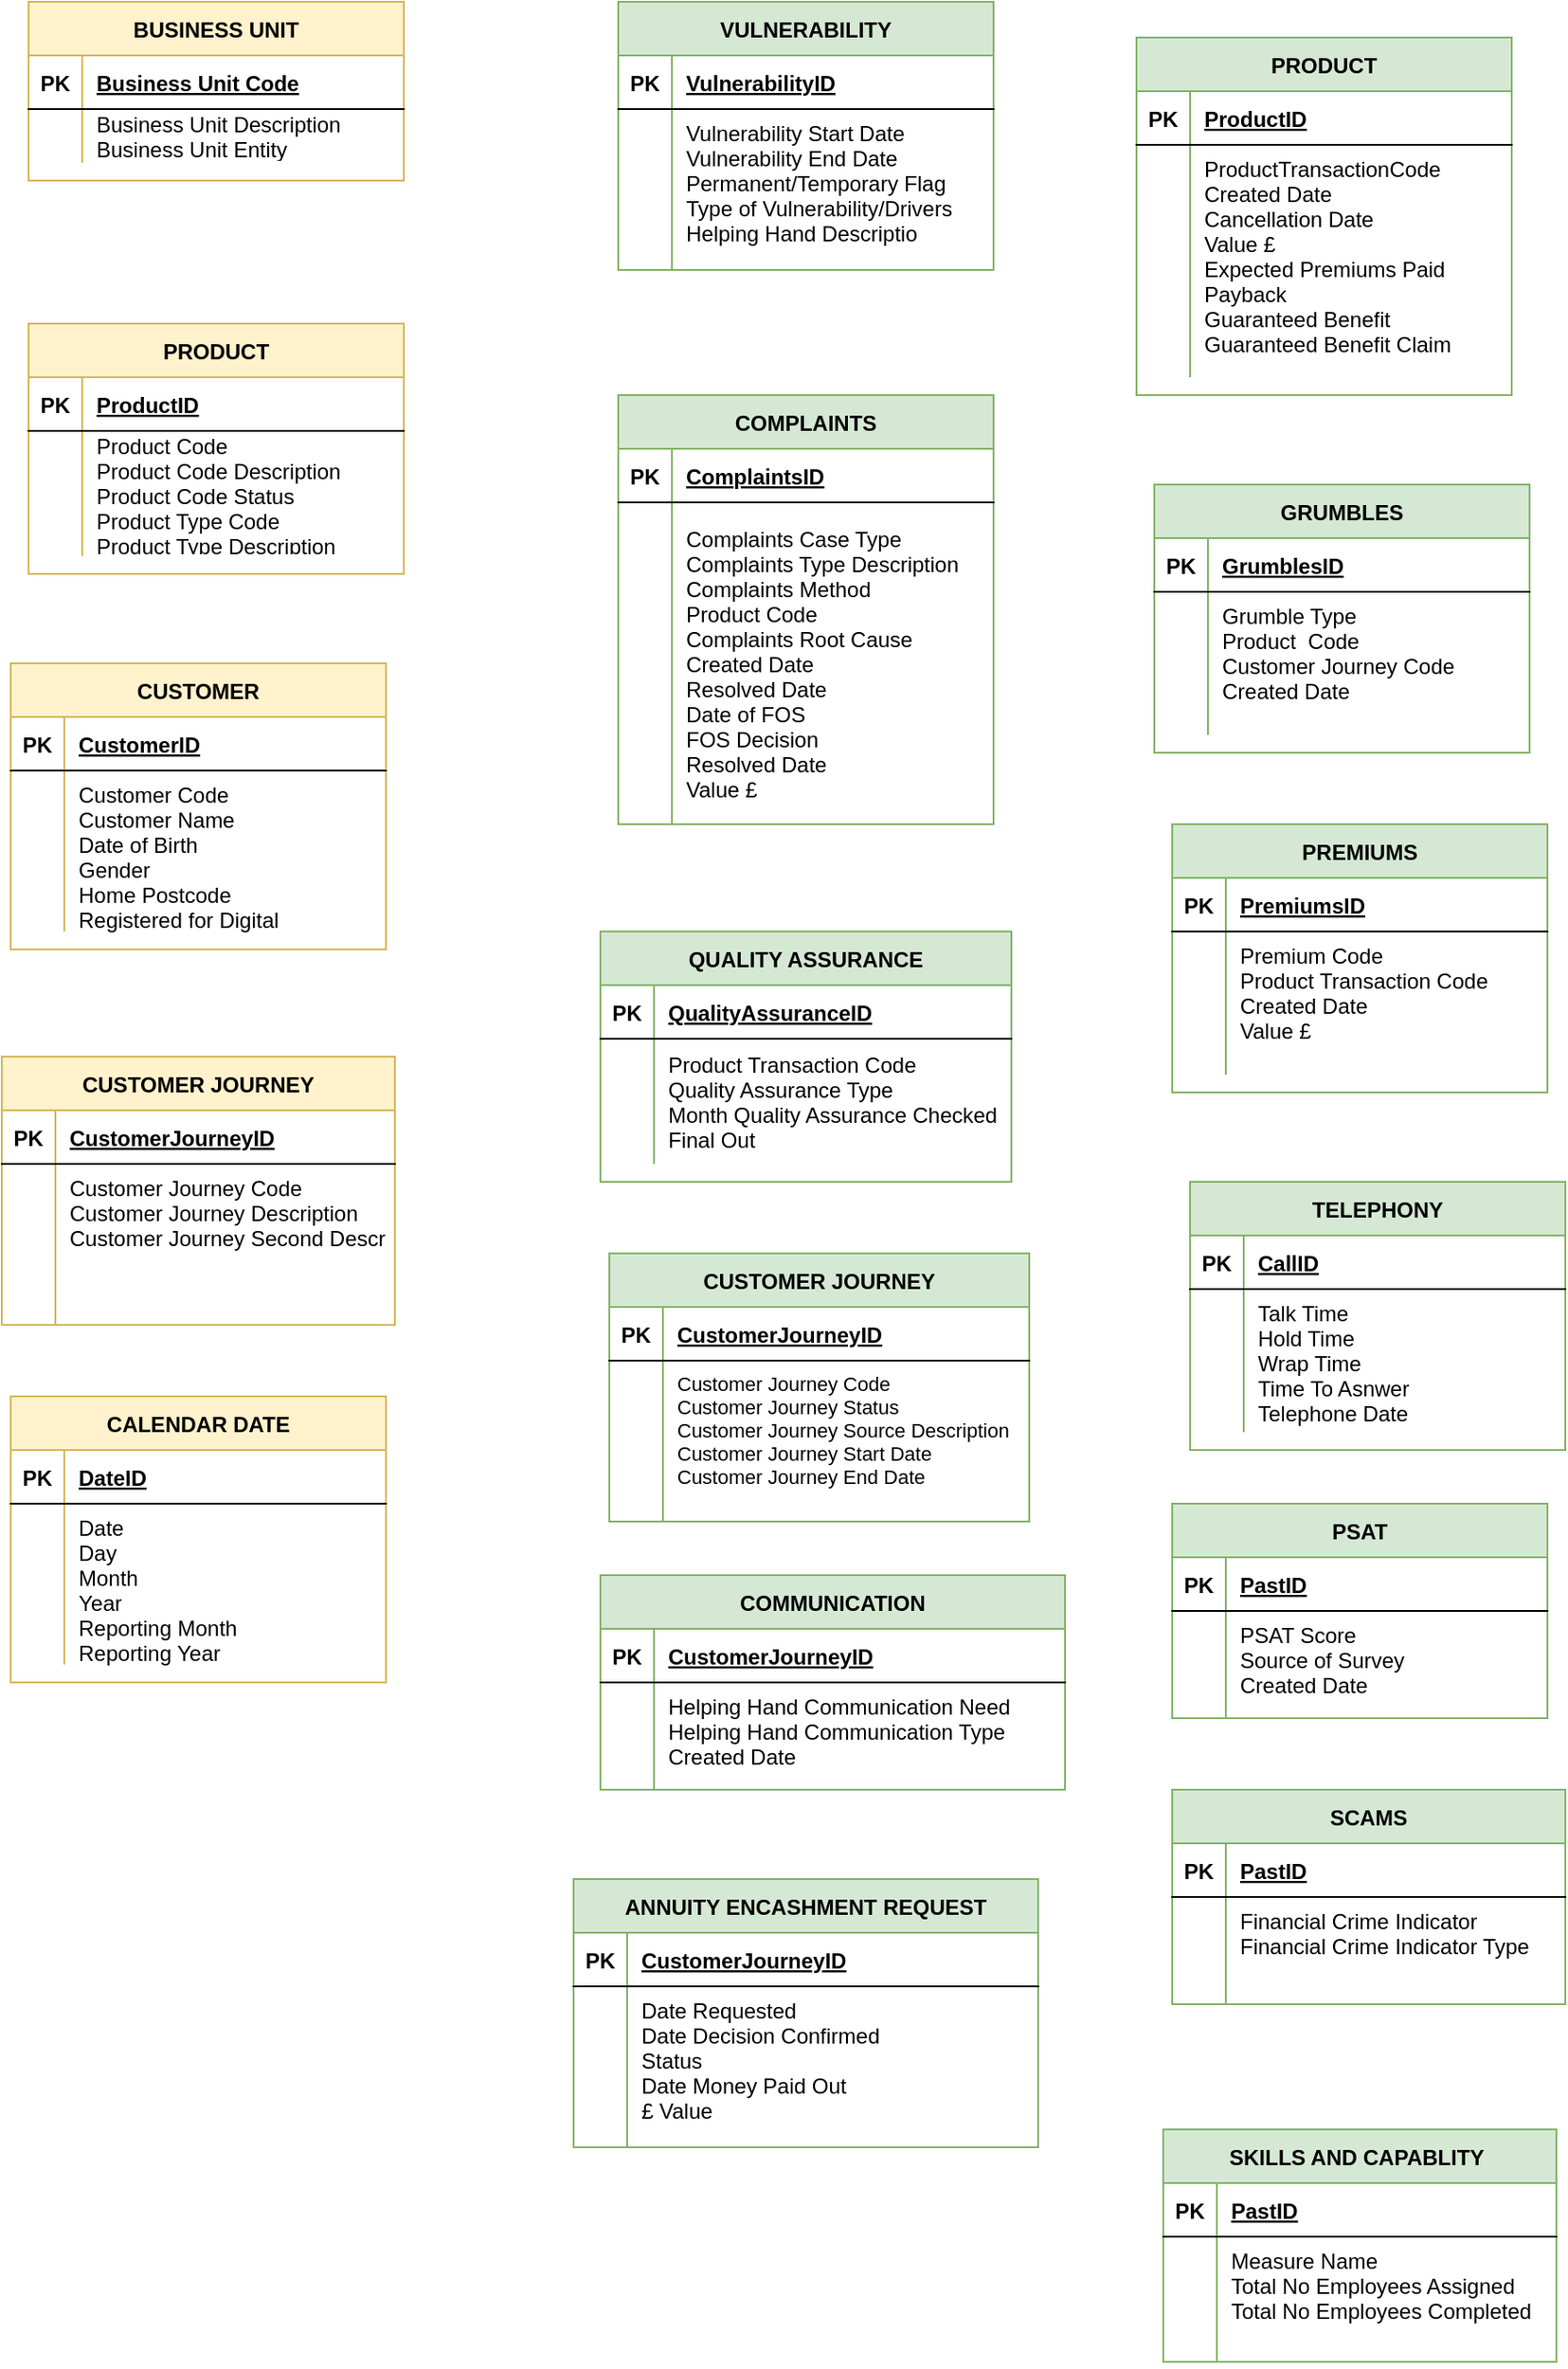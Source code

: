 <mxfile version="19.0.3" type="github">
  <diagram id="R2lEEEUBdFMjLlhIrx00" name="Page-1">
    <mxGraphModel dx="1551" dy="1046" grid="1" gridSize="10" guides="1" tooltips="1" connect="1" arrows="1" fold="1" page="1" pageScale="1" pageWidth="850" pageHeight="1100" math="0" shadow="0" extFonts="Permanent Marker^https://fonts.googleapis.com/css?family=Permanent+Marker">
      <root>
        <mxCell id="0" />
        <mxCell id="1" parent="0" />
        <mxCell id="C-vyLk0tnHw3VtMMgP7b-23" value="BUSINESS UNIT" style="shape=table;startSize=30;container=1;collapsible=1;childLayout=tableLayout;fixedRows=1;rowLines=0;fontStyle=1;align=center;resizeLast=1;fillColor=#fff2cc;strokeColor=#d6b656;" parent="1" vertex="1">
          <mxGeometry x="50" y="80" width="210" height="100" as="geometry" />
        </mxCell>
        <mxCell id="C-vyLk0tnHw3VtMMgP7b-24" value="" style="shape=partialRectangle;collapsible=0;dropTarget=0;pointerEvents=0;fillColor=none;points=[[0,0.5],[1,0.5]];portConstraint=eastwest;top=0;left=0;right=0;bottom=1;" parent="C-vyLk0tnHw3VtMMgP7b-23" vertex="1">
          <mxGeometry y="30" width="210" height="30" as="geometry" />
        </mxCell>
        <mxCell id="C-vyLk0tnHw3VtMMgP7b-25" value="PK" style="shape=partialRectangle;overflow=hidden;connectable=0;fillColor=none;top=0;left=0;bottom=0;right=0;fontStyle=1;" parent="C-vyLk0tnHw3VtMMgP7b-24" vertex="1">
          <mxGeometry width="30" height="30" as="geometry">
            <mxRectangle width="30" height="30" as="alternateBounds" />
          </mxGeometry>
        </mxCell>
        <mxCell id="C-vyLk0tnHw3VtMMgP7b-26" value="Business Unit Code" style="shape=partialRectangle;overflow=hidden;connectable=0;fillColor=none;top=0;left=0;bottom=0;right=0;align=left;spacingLeft=6;fontStyle=5;" parent="C-vyLk0tnHw3VtMMgP7b-24" vertex="1">
          <mxGeometry x="30" width="180" height="30" as="geometry">
            <mxRectangle width="180" height="30" as="alternateBounds" />
          </mxGeometry>
        </mxCell>
        <mxCell id="C-vyLk0tnHw3VtMMgP7b-27" value="" style="shape=partialRectangle;collapsible=0;dropTarget=0;pointerEvents=0;fillColor=none;points=[[0,0.5],[1,0.5]];portConstraint=eastwest;top=0;left=0;right=0;bottom=0;" parent="C-vyLk0tnHw3VtMMgP7b-23" vertex="1">
          <mxGeometry y="60" width="210" height="30" as="geometry" />
        </mxCell>
        <mxCell id="C-vyLk0tnHw3VtMMgP7b-28" value="" style="shape=partialRectangle;overflow=hidden;connectable=0;fillColor=none;top=0;left=0;bottom=0;right=0;" parent="C-vyLk0tnHw3VtMMgP7b-27" vertex="1">
          <mxGeometry width="30" height="30" as="geometry">
            <mxRectangle width="30" height="30" as="alternateBounds" />
          </mxGeometry>
        </mxCell>
        <mxCell id="C-vyLk0tnHw3VtMMgP7b-29" value="Business Unit Description&#xa;Business Unit Entity " style="shape=partialRectangle;overflow=hidden;connectable=0;fillColor=none;top=0;left=0;bottom=0;right=0;align=left;spacingLeft=6;" parent="C-vyLk0tnHw3VtMMgP7b-27" vertex="1">
          <mxGeometry x="30" width="180" height="30" as="geometry">
            <mxRectangle width="180" height="30" as="alternateBounds" />
          </mxGeometry>
        </mxCell>
        <mxCell id="8IbYY3N8ssp3eKRdi6eT-29" value="PRODUCT" style="shape=table;startSize=30;container=1;collapsible=1;childLayout=tableLayout;fixedRows=1;rowLines=0;fontStyle=1;align=center;resizeLast=1;fillColor=#fff2cc;strokeColor=#d6b656;" parent="1" vertex="1">
          <mxGeometry x="50" y="260" width="210" height="140" as="geometry" />
        </mxCell>
        <mxCell id="8IbYY3N8ssp3eKRdi6eT-30" value="" style="shape=partialRectangle;collapsible=0;dropTarget=0;pointerEvents=0;fillColor=none;points=[[0,0.5],[1,0.5]];portConstraint=eastwest;top=0;left=0;right=0;bottom=1;" parent="8IbYY3N8ssp3eKRdi6eT-29" vertex="1">
          <mxGeometry y="30" width="210" height="30" as="geometry" />
        </mxCell>
        <mxCell id="8IbYY3N8ssp3eKRdi6eT-31" value="PK" style="shape=partialRectangle;overflow=hidden;connectable=0;fillColor=none;top=0;left=0;bottom=0;right=0;fontStyle=1;" parent="8IbYY3N8ssp3eKRdi6eT-30" vertex="1">
          <mxGeometry width="30" height="30" as="geometry">
            <mxRectangle width="30" height="30" as="alternateBounds" />
          </mxGeometry>
        </mxCell>
        <mxCell id="8IbYY3N8ssp3eKRdi6eT-32" value="ProductID" style="shape=partialRectangle;overflow=hidden;connectable=0;fillColor=none;top=0;left=0;bottom=0;right=0;align=left;spacingLeft=6;fontStyle=5;" parent="8IbYY3N8ssp3eKRdi6eT-30" vertex="1">
          <mxGeometry x="30" width="180" height="30" as="geometry">
            <mxRectangle width="180" height="30" as="alternateBounds" />
          </mxGeometry>
        </mxCell>
        <mxCell id="8IbYY3N8ssp3eKRdi6eT-33" value="" style="shape=partialRectangle;collapsible=0;dropTarget=0;pointerEvents=0;fillColor=none;points=[[0,0.5],[1,0.5]];portConstraint=eastwest;top=0;left=0;right=0;bottom=0;" parent="8IbYY3N8ssp3eKRdi6eT-29" vertex="1">
          <mxGeometry y="60" width="210" height="70" as="geometry" />
        </mxCell>
        <mxCell id="8IbYY3N8ssp3eKRdi6eT-34" value="" style="shape=partialRectangle;overflow=hidden;connectable=0;fillColor=none;top=0;left=0;bottom=0;right=0;" parent="8IbYY3N8ssp3eKRdi6eT-33" vertex="1">
          <mxGeometry width="30" height="70" as="geometry">
            <mxRectangle width="30" height="70" as="alternateBounds" />
          </mxGeometry>
        </mxCell>
        <mxCell id="8IbYY3N8ssp3eKRdi6eT-35" value="Product Code&#xa;Product Code Description&#xa;Product Code Status&#xa;Product Type Code&#xa;Product Type Description " style="shape=partialRectangle;overflow=hidden;connectable=0;fillColor=none;top=0;left=0;bottom=0;right=0;align=left;spacingLeft=6;" parent="8IbYY3N8ssp3eKRdi6eT-33" vertex="1">
          <mxGeometry x="30" width="180" height="70" as="geometry">
            <mxRectangle width="180" height="70" as="alternateBounds" />
          </mxGeometry>
        </mxCell>
        <mxCell id="8IbYY3N8ssp3eKRdi6eT-49" value="CUSTOMER" style="shape=table;startSize=30;container=1;collapsible=1;childLayout=tableLayout;fixedRows=1;rowLines=0;fontStyle=1;align=center;resizeLast=1;fillColor=#fff2cc;strokeColor=#d6b656;" parent="1" vertex="1">
          <mxGeometry x="40" y="450" width="210" height="160" as="geometry" />
        </mxCell>
        <mxCell id="8IbYY3N8ssp3eKRdi6eT-50" value="" style="shape=partialRectangle;collapsible=0;dropTarget=0;pointerEvents=0;fillColor=none;points=[[0,0.5],[1,0.5]];portConstraint=eastwest;top=0;left=0;right=0;bottom=1;" parent="8IbYY3N8ssp3eKRdi6eT-49" vertex="1">
          <mxGeometry y="30" width="210" height="30" as="geometry" />
        </mxCell>
        <mxCell id="8IbYY3N8ssp3eKRdi6eT-51" value="PK" style="shape=partialRectangle;overflow=hidden;connectable=0;fillColor=none;top=0;left=0;bottom=0;right=0;fontStyle=1;" parent="8IbYY3N8ssp3eKRdi6eT-50" vertex="1">
          <mxGeometry width="30" height="30" as="geometry">
            <mxRectangle width="30" height="30" as="alternateBounds" />
          </mxGeometry>
        </mxCell>
        <mxCell id="8IbYY3N8ssp3eKRdi6eT-52" value="CustomerID" style="shape=partialRectangle;overflow=hidden;connectable=0;fillColor=none;top=0;left=0;bottom=0;right=0;align=left;spacingLeft=6;fontStyle=5;" parent="8IbYY3N8ssp3eKRdi6eT-50" vertex="1">
          <mxGeometry x="30" width="180" height="30" as="geometry">
            <mxRectangle width="180" height="30" as="alternateBounds" />
          </mxGeometry>
        </mxCell>
        <mxCell id="8IbYY3N8ssp3eKRdi6eT-53" value="" style="shape=partialRectangle;collapsible=0;dropTarget=0;pointerEvents=0;fillColor=none;points=[[0,0.5],[1,0.5]];portConstraint=eastwest;top=0;left=0;right=0;bottom=0;" parent="8IbYY3N8ssp3eKRdi6eT-49" vertex="1">
          <mxGeometry y="60" width="210" height="90" as="geometry" />
        </mxCell>
        <mxCell id="8IbYY3N8ssp3eKRdi6eT-54" value="" style="shape=partialRectangle;overflow=hidden;connectable=0;fillColor=none;top=0;left=0;bottom=0;right=0;" parent="8IbYY3N8ssp3eKRdi6eT-53" vertex="1">
          <mxGeometry width="30" height="90" as="geometry">
            <mxRectangle width="30" height="90" as="alternateBounds" />
          </mxGeometry>
        </mxCell>
        <mxCell id="8IbYY3N8ssp3eKRdi6eT-55" value="Customer Code&#xa;Customer Name&#xa;Date of Birth&#xa;Gender&#xa;Home Postcode&#xa;Registered for Digital " style="shape=partialRectangle;overflow=hidden;connectable=0;fillColor=none;top=0;left=0;bottom=0;right=0;align=left;spacingLeft=6;verticalAlign=top;" parent="8IbYY3N8ssp3eKRdi6eT-53" vertex="1">
          <mxGeometry x="30" width="180" height="90" as="geometry">
            <mxRectangle width="180" height="90" as="alternateBounds" />
          </mxGeometry>
        </mxCell>
        <mxCell id="8IbYY3N8ssp3eKRdi6eT-56" value="CALENDAR DATE" style="shape=table;startSize=30;container=1;collapsible=1;childLayout=tableLayout;fixedRows=1;rowLines=0;fontStyle=1;align=center;resizeLast=1;fillColor=#fff2cc;strokeColor=#d6b656;" parent="1" vertex="1">
          <mxGeometry x="40" y="860" width="210" height="160" as="geometry" />
        </mxCell>
        <mxCell id="8IbYY3N8ssp3eKRdi6eT-57" value="" style="shape=partialRectangle;collapsible=0;dropTarget=0;pointerEvents=0;fillColor=none;points=[[0,0.5],[1,0.5]];portConstraint=eastwest;top=0;left=0;right=0;bottom=1;" parent="8IbYY3N8ssp3eKRdi6eT-56" vertex="1">
          <mxGeometry y="30" width="210" height="30" as="geometry" />
        </mxCell>
        <mxCell id="8IbYY3N8ssp3eKRdi6eT-58" value="PK" style="shape=partialRectangle;overflow=hidden;connectable=0;fillColor=none;top=0;left=0;bottom=0;right=0;fontStyle=1;" parent="8IbYY3N8ssp3eKRdi6eT-57" vertex="1">
          <mxGeometry width="30" height="30" as="geometry">
            <mxRectangle width="30" height="30" as="alternateBounds" />
          </mxGeometry>
        </mxCell>
        <mxCell id="8IbYY3N8ssp3eKRdi6eT-59" value="DateID" style="shape=partialRectangle;overflow=hidden;connectable=0;fillColor=none;top=0;left=0;bottom=0;right=0;align=left;spacingLeft=6;fontStyle=5;" parent="8IbYY3N8ssp3eKRdi6eT-57" vertex="1">
          <mxGeometry x="30" width="180" height="30" as="geometry">
            <mxRectangle width="180" height="30" as="alternateBounds" />
          </mxGeometry>
        </mxCell>
        <mxCell id="8IbYY3N8ssp3eKRdi6eT-60" value="" style="shape=partialRectangle;collapsible=0;dropTarget=0;pointerEvents=0;fillColor=none;points=[[0,0.5],[1,0.5]];portConstraint=eastwest;top=0;left=0;right=0;bottom=0;" parent="8IbYY3N8ssp3eKRdi6eT-56" vertex="1">
          <mxGeometry y="60" width="210" height="90" as="geometry" />
        </mxCell>
        <mxCell id="8IbYY3N8ssp3eKRdi6eT-61" value="" style="shape=partialRectangle;overflow=hidden;connectable=0;fillColor=none;top=0;left=0;bottom=0;right=0;" parent="8IbYY3N8ssp3eKRdi6eT-60" vertex="1">
          <mxGeometry width="30" height="90" as="geometry">
            <mxRectangle width="30" height="90" as="alternateBounds" />
          </mxGeometry>
        </mxCell>
        <mxCell id="8IbYY3N8ssp3eKRdi6eT-62" value="Date &#xa;Day &#xa;Month &#xa;Year &#xa;Reporting Month &#xa;Reporting Year " style="shape=partialRectangle;overflow=hidden;connectable=0;fillColor=none;top=0;left=0;bottom=0;right=0;align=left;spacingLeft=6;verticalAlign=top;" parent="8IbYY3N8ssp3eKRdi6eT-60" vertex="1">
          <mxGeometry x="30" width="180" height="90" as="geometry">
            <mxRectangle width="180" height="90" as="alternateBounds" />
          </mxGeometry>
        </mxCell>
        <mxCell id="8IbYY3N8ssp3eKRdi6eT-63" value="CUSTOMER JOURNEY" style="shape=table;startSize=30;container=1;collapsible=1;childLayout=tableLayout;fixedRows=1;rowLines=0;fontStyle=1;align=center;resizeLast=1;fillColor=#fff2cc;strokeColor=#d6b656;" parent="1" vertex="1">
          <mxGeometry x="35" y="670" width="220" height="150" as="geometry" />
        </mxCell>
        <mxCell id="8IbYY3N8ssp3eKRdi6eT-64" value="" style="shape=partialRectangle;collapsible=0;dropTarget=0;pointerEvents=0;fillColor=none;points=[[0,0.5],[1,0.5]];portConstraint=eastwest;top=0;left=0;right=0;bottom=1;" parent="8IbYY3N8ssp3eKRdi6eT-63" vertex="1">
          <mxGeometry y="30" width="220" height="30" as="geometry" />
        </mxCell>
        <mxCell id="8IbYY3N8ssp3eKRdi6eT-65" value="PK" style="shape=partialRectangle;overflow=hidden;connectable=0;fillColor=none;top=0;left=0;bottom=0;right=0;fontStyle=1;" parent="8IbYY3N8ssp3eKRdi6eT-64" vertex="1">
          <mxGeometry width="30" height="30" as="geometry">
            <mxRectangle width="30" height="30" as="alternateBounds" />
          </mxGeometry>
        </mxCell>
        <mxCell id="8IbYY3N8ssp3eKRdi6eT-66" value="CustomerJourneyID" style="shape=partialRectangle;overflow=hidden;connectable=0;fillColor=none;top=0;left=0;bottom=0;right=0;align=left;spacingLeft=6;fontStyle=5;" parent="8IbYY3N8ssp3eKRdi6eT-64" vertex="1">
          <mxGeometry x="30" width="190" height="30" as="geometry">
            <mxRectangle width="190" height="30" as="alternateBounds" />
          </mxGeometry>
        </mxCell>
        <mxCell id="8IbYY3N8ssp3eKRdi6eT-67" value="" style="shape=partialRectangle;collapsible=0;dropTarget=0;pointerEvents=0;fillColor=none;points=[[0,0.5],[1,0.5]];portConstraint=eastwest;top=0;left=0;right=0;bottom=0;" parent="8IbYY3N8ssp3eKRdi6eT-63" vertex="1">
          <mxGeometry y="60" width="220" height="90" as="geometry" />
        </mxCell>
        <mxCell id="8IbYY3N8ssp3eKRdi6eT-68" value="" style="shape=partialRectangle;overflow=hidden;connectable=0;fillColor=none;top=0;left=0;bottom=0;right=0;" parent="8IbYY3N8ssp3eKRdi6eT-67" vertex="1">
          <mxGeometry width="30" height="90" as="geometry">
            <mxRectangle width="30" height="90" as="alternateBounds" />
          </mxGeometry>
        </mxCell>
        <mxCell id="8IbYY3N8ssp3eKRdi6eT-69" value="Customer Journey Code &#xa;Customer Journey Description &#xa;Customer Journey Second Descr " style="shape=partialRectangle;overflow=hidden;connectable=0;fillColor=none;top=0;left=0;bottom=0;right=0;align=left;spacingLeft=6;verticalAlign=top;" parent="8IbYY3N8ssp3eKRdi6eT-67" vertex="1">
          <mxGeometry x="30" width="190" height="90" as="geometry">
            <mxRectangle width="190" height="90" as="alternateBounds" />
          </mxGeometry>
        </mxCell>
        <mxCell id="8IbYY3N8ssp3eKRdi6eT-83" value="VULNERABILITY" style="shape=table;startSize=30;container=1;collapsible=1;childLayout=tableLayout;fixedRows=1;rowLines=0;fontStyle=1;align=center;resizeLast=1;fillColor=#d5e8d4;strokeColor=#82b366;" parent="1" vertex="1">
          <mxGeometry x="380" y="80" width="210" height="150" as="geometry" />
        </mxCell>
        <mxCell id="8IbYY3N8ssp3eKRdi6eT-84" value="" style="shape=partialRectangle;collapsible=0;dropTarget=0;pointerEvents=0;fillColor=none;points=[[0,0.5],[1,0.5]];portConstraint=eastwest;top=0;left=0;right=0;bottom=1;" parent="8IbYY3N8ssp3eKRdi6eT-83" vertex="1">
          <mxGeometry y="30" width="210" height="30" as="geometry" />
        </mxCell>
        <mxCell id="8IbYY3N8ssp3eKRdi6eT-85" value="PK" style="shape=partialRectangle;overflow=hidden;connectable=0;fillColor=none;top=0;left=0;bottom=0;right=0;fontStyle=1;" parent="8IbYY3N8ssp3eKRdi6eT-84" vertex="1">
          <mxGeometry width="30" height="30" as="geometry">
            <mxRectangle width="30" height="30" as="alternateBounds" />
          </mxGeometry>
        </mxCell>
        <mxCell id="8IbYY3N8ssp3eKRdi6eT-86" value="VulnerabilityID" style="shape=partialRectangle;overflow=hidden;connectable=0;fillColor=none;top=0;left=0;bottom=0;right=0;align=left;spacingLeft=6;fontStyle=5;" parent="8IbYY3N8ssp3eKRdi6eT-84" vertex="1">
          <mxGeometry x="30" width="180" height="30" as="geometry">
            <mxRectangle width="180" height="30" as="alternateBounds" />
          </mxGeometry>
        </mxCell>
        <mxCell id="8IbYY3N8ssp3eKRdi6eT-87" value="" style="shape=partialRectangle;collapsible=0;dropTarget=0;pointerEvents=0;fillColor=none;points=[[0,0.5],[1,0.5]];portConstraint=eastwest;top=0;left=0;right=0;bottom=0;" parent="8IbYY3N8ssp3eKRdi6eT-83" vertex="1">
          <mxGeometry y="60" width="210" height="90" as="geometry" />
        </mxCell>
        <mxCell id="8IbYY3N8ssp3eKRdi6eT-88" value="" style="shape=partialRectangle;overflow=hidden;connectable=0;fillColor=none;top=0;left=0;bottom=0;right=0;" parent="8IbYY3N8ssp3eKRdi6eT-87" vertex="1">
          <mxGeometry width="30" height="90" as="geometry">
            <mxRectangle width="30" height="90" as="alternateBounds" />
          </mxGeometry>
        </mxCell>
        <mxCell id="8IbYY3N8ssp3eKRdi6eT-89" value="Vulnerability Start Date&#xa;Vulnerability End Date&#xa;Permanent/Temporary Flag&#xa;Type of Vulnerability/Drivers &#xa;Helping Hand Descriptio" style="shape=partialRectangle;overflow=hidden;connectable=0;fillColor=none;top=0;left=0;bottom=0;right=0;align=left;spacingLeft=6;verticalAlign=top;" parent="8IbYY3N8ssp3eKRdi6eT-87" vertex="1">
          <mxGeometry x="30" width="180" height="90" as="geometry">
            <mxRectangle width="180" height="90" as="alternateBounds" />
          </mxGeometry>
        </mxCell>
        <mxCell id="8IbYY3N8ssp3eKRdi6eT-91" value="COMPLAINTS" style="shape=table;startSize=30;container=1;collapsible=1;childLayout=tableLayout;fixedRows=1;rowLines=0;fontStyle=1;align=center;resizeLast=1;fillColor=#d5e8d4;strokeColor=#82b366;" parent="1" vertex="1">
          <mxGeometry x="380" y="300" width="210" height="240" as="geometry" />
        </mxCell>
        <mxCell id="8IbYY3N8ssp3eKRdi6eT-92" value="" style="shape=partialRectangle;collapsible=0;dropTarget=0;pointerEvents=0;fillColor=none;points=[[0,0.5],[1,0.5]];portConstraint=eastwest;top=0;left=0;right=0;bottom=1;" parent="8IbYY3N8ssp3eKRdi6eT-91" vertex="1">
          <mxGeometry y="30" width="210" height="30" as="geometry" />
        </mxCell>
        <mxCell id="8IbYY3N8ssp3eKRdi6eT-93" value="PK" style="shape=partialRectangle;overflow=hidden;connectable=0;fillColor=none;top=0;left=0;bottom=0;right=0;fontStyle=1;" parent="8IbYY3N8ssp3eKRdi6eT-92" vertex="1">
          <mxGeometry width="30" height="30" as="geometry">
            <mxRectangle width="30" height="30" as="alternateBounds" />
          </mxGeometry>
        </mxCell>
        <mxCell id="8IbYY3N8ssp3eKRdi6eT-94" value="ComplaintsID" style="shape=partialRectangle;overflow=hidden;connectable=0;fillColor=none;top=0;left=0;bottom=0;right=0;align=left;spacingLeft=6;fontStyle=5;" parent="8IbYY3N8ssp3eKRdi6eT-92" vertex="1">
          <mxGeometry x="30" width="180" height="30" as="geometry">
            <mxRectangle width="180" height="30" as="alternateBounds" />
          </mxGeometry>
        </mxCell>
        <mxCell id="8IbYY3N8ssp3eKRdi6eT-95" value="" style="shape=partialRectangle;collapsible=0;dropTarget=0;pointerEvents=0;fillColor=none;points=[[0,0.5],[1,0.5]];portConstraint=eastwest;top=0;left=0;right=0;bottom=0;" parent="8IbYY3N8ssp3eKRdi6eT-91" vertex="1">
          <mxGeometry y="60" width="210" height="180" as="geometry" />
        </mxCell>
        <mxCell id="8IbYY3N8ssp3eKRdi6eT-96" value="" style="shape=partialRectangle;overflow=hidden;connectable=0;fillColor=none;top=0;left=0;bottom=0;right=0;" parent="8IbYY3N8ssp3eKRdi6eT-95" vertex="1">
          <mxGeometry width="30" height="180" as="geometry">
            <mxRectangle width="30" height="180" as="alternateBounds" />
          </mxGeometry>
        </mxCell>
        <mxCell id="8IbYY3N8ssp3eKRdi6eT-97" value="Complaints Case Type  &#xa;Complaints Type Description &#xa;Complaints Method &#xa;Product Code &#xa;Complaints Root Cause&#xa;Created Date&#xa;Resolved Date &#xa;Date of FOS&#xa;FOS Decision &#xa;Resolved Date &#xa;Value £ " style="shape=partialRectangle;overflow=hidden;connectable=0;fillColor=none;top=0;left=0;bottom=0;right=0;align=left;spacingLeft=6;" parent="8IbYY3N8ssp3eKRdi6eT-95" vertex="1">
          <mxGeometry x="30" width="180" height="180" as="geometry">
            <mxRectangle width="180" height="180" as="alternateBounds" />
          </mxGeometry>
        </mxCell>
        <mxCell id="8IbYY3N8ssp3eKRdi6eT-100" value="QUALITY ASSURANCE" style="shape=table;startSize=30;container=1;collapsible=1;childLayout=tableLayout;fixedRows=1;rowLines=0;fontStyle=1;align=center;resizeLast=1;fillColor=#d5e8d4;strokeColor=#82b366;" parent="1" vertex="1">
          <mxGeometry x="370" y="600" width="230" height="140" as="geometry" />
        </mxCell>
        <mxCell id="8IbYY3N8ssp3eKRdi6eT-101" value="" style="shape=partialRectangle;collapsible=0;dropTarget=0;pointerEvents=0;fillColor=none;points=[[0,0.5],[1,0.5]];portConstraint=eastwest;top=0;left=0;right=0;bottom=1;" parent="8IbYY3N8ssp3eKRdi6eT-100" vertex="1">
          <mxGeometry y="30" width="230" height="30" as="geometry" />
        </mxCell>
        <mxCell id="8IbYY3N8ssp3eKRdi6eT-102" value="PK" style="shape=partialRectangle;overflow=hidden;connectable=0;fillColor=none;top=0;left=0;bottom=0;right=0;fontStyle=1;" parent="8IbYY3N8ssp3eKRdi6eT-101" vertex="1">
          <mxGeometry width="30" height="30" as="geometry">
            <mxRectangle width="30" height="30" as="alternateBounds" />
          </mxGeometry>
        </mxCell>
        <mxCell id="8IbYY3N8ssp3eKRdi6eT-103" value="QualityAssuranceID" style="shape=partialRectangle;overflow=hidden;connectable=0;fillColor=none;top=0;left=0;bottom=0;right=0;align=left;spacingLeft=6;fontStyle=5;" parent="8IbYY3N8ssp3eKRdi6eT-101" vertex="1">
          <mxGeometry x="30" width="200" height="30" as="geometry">
            <mxRectangle width="200" height="30" as="alternateBounds" />
          </mxGeometry>
        </mxCell>
        <mxCell id="8IbYY3N8ssp3eKRdi6eT-104" value="" style="shape=partialRectangle;collapsible=0;dropTarget=0;pointerEvents=0;fillColor=none;points=[[0,0.5],[1,0.5]];portConstraint=eastwest;top=0;left=0;right=0;bottom=0;" parent="8IbYY3N8ssp3eKRdi6eT-100" vertex="1">
          <mxGeometry y="60" width="230" height="70" as="geometry" />
        </mxCell>
        <mxCell id="8IbYY3N8ssp3eKRdi6eT-105" value="" style="shape=partialRectangle;overflow=hidden;connectable=0;fillColor=none;top=0;left=0;bottom=0;right=0;" parent="8IbYY3N8ssp3eKRdi6eT-104" vertex="1">
          <mxGeometry width="30" height="70" as="geometry">
            <mxRectangle width="30" height="70" as="alternateBounds" />
          </mxGeometry>
        </mxCell>
        <mxCell id="8IbYY3N8ssp3eKRdi6eT-106" value="Product Transaction Code &#xa;Quality Assurance Type &#xa;Month Quality Assurance Checked&#xa;Final Out" style="shape=partialRectangle;overflow=hidden;connectable=0;fillColor=none;top=0;left=0;bottom=0;right=0;align=left;spacingLeft=6;" parent="8IbYY3N8ssp3eKRdi6eT-104" vertex="1">
          <mxGeometry x="30" width="200" height="70" as="geometry">
            <mxRectangle width="200" height="70" as="alternateBounds" />
          </mxGeometry>
        </mxCell>
        <mxCell id="8IbYY3N8ssp3eKRdi6eT-107" value="CUSTOMER JOURNEY" style="shape=table;startSize=30;container=1;collapsible=1;childLayout=tableLayout;fixedRows=1;rowLines=0;fontStyle=1;align=center;resizeLast=1;fillColor=#d5e8d4;strokeColor=#82b366;" parent="1" vertex="1">
          <mxGeometry x="375" y="780" width="235.0" height="150" as="geometry" />
        </mxCell>
        <mxCell id="8IbYY3N8ssp3eKRdi6eT-108" value="" style="shape=partialRectangle;collapsible=0;dropTarget=0;pointerEvents=0;fillColor=none;points=[[0,0.5],[1,0.5]];portConstraint=eastwest;top=0;left=0;right=0;bottom=1;" parent="8IbYY3N8ssp3eKRdi6eT-107" vertex="1">
          <mxGeometry y="30" width="235.0" height="30" as="geometry" />
        </mxCell>
        <mxCell id="8IbYY3N8ssp3eKRdi6eT-109" value="PK" style="shape=partialRectangle;overflow=hidden;connectable=0;fillColor=none;top=0;left=0;bottom=0;right=0;fontStyle=1;" parent="8IbYY3N8ssp3eKRdi6eT-108" vertex="1">
          <mxGeometry width="30" height="30" as="geometry">
            <mxRectangle width="30" height="30" as="alternateBounds" />
          </mxGeometry>
        </mxCell>
        <mxCell id="8IbYY3N8ssp3eKRdi6eT-110" value="CustomerJourneyID" style="shape=partialRectangle;overflow=hidden;connectable=0;fillColor=none;top=0;left=0;bottom=0;right=0;align=left;spacingLeft=6;fontStyle=5;" parent="8IbYY3N8ssp3eKRdi6eT-108" vertex="1">
          <mxGeometry x="30" width="205.0" height="30" as="geometry">
            <mxRectangle width="205.0" height="30" as="alternateBounds" />
          </mxGeometry>
        </mxCell>
        <mxCell id="8IbYY3N8ssp3eKRdi6eT-111" value="" style="shape=partialRectangle;collapsible=0;dropTarget=0;pointerEvents=0;fillColor=none;points=[[0,0.5],[1,0.5]];portConstraint=eastwest;top=0;left=0;right=0;bottom=0;" parent="8IbYY3N8ssp3eKRdi6eT-107" vertex="1">
          <mxGeometry y="60" width="235.0" height="90" as="geometry" />
        </mxCell>
        <mxCell id="8IbYY3N8ssp3eKRdi6eT-112" value="" style="shape=partialRectangle;overflow=hidden;connectable=0;fillColor=none;top=0;left=0;bottom=0;right=0;" parent="8IbYY3N8ssp3eKRdi6eT-111" vertex="1">
          <mxGeometry width="30" height="90" as="geometry">
            <mxRectangle width="30" height="90" as="alternateBounds" />
          </mxGeometry>
        </mxCell>
        <mxCell id="8IbYY3N8ssp3eKRdi6eT-113" value="Customer Journey Code&#xa;Customer Journey Status &#xa;Customer Journey Source Description  &#xa;Customer Journey Start Date &#xa;Customer Journey End Date" style="shape=partialRectangle;overflow=hidden;connectable=0;fillColor=none;top=0;left=0;bottom=0;right=0;align=left;spacingLeft=6;verticalAlign=top;fontSize=11;spacing=2;" parent="8IbYY3N8ssp3eKRdi6eT-111" vertex="1">
          <mxGeometry x="30" width="205.0" height="90" as="geometry">
            <mxRectangle width="205.0" height="90" as="alternateBounds" />
          </mxGeometry>
        </mxCell>
        <mxCell id="yaBfs6Ev_ooIMC5RrYii-1" value="COMMUNICATION" style="shape=table;startSize=30;container=1;collapsible=1;childLayout=tableLayout;fixedRows=1;rowLines=0;fontStyle=1;align=center;resizeLast=1;fillColor=#d5e8d4;strokeColor=#82b366;" vertex="1" parent="1">
          <mxGeometry x="370" y="960" width="260.0" height="120" as="geometry" />
        </mxCell>
        <mxCell id="yaBfs6Ev_ooIMC5RrYii-2" value="" style="shape=partialRectangle;collapsible=0;dropTarget=0;pointerEvents=0;fillColor=none;points=[[0,0.5],[1,0.5]];portConstraint=eastwest;top=0;left=0;right=0;bottom=1;" vertex="1" parent="yaBfs6Ev_ooIMC5RrYii-1">
          <mxGeometry y="30" width="260.0" height="30" as="geometry" />
        </mxCell>
        <mxCell id="yaBfs6Ev_ooIMC5RrYii-3" value="PK" style="shape=partialRectangle;overflow=hidden;connectable=0;fillColor=none;top=0;left=0;bottom=0;right=0;fontStyle=1;" vertex="1" parent="yaBfs6Ev_ooIMC5RrYii-2">
          <mxGeometry width="30" height="30" as="geometry">
            <mxRectangle width="30" height="30" as="alternateBounds" />
          </mxGeometry>
        </mxCell>
        <mxCell id="yaBfs6Ev_ooIMC5RrYii-4" value="CustomerJourneyID" style="shape=partialRectangle;overflow=hidden;connectable=0;fillColor=none;top=0;left=0;bottom=0;right=0;align=left;spacingLeft=6;fontStyle=5;" vertex="1" parent="yaBfs6Ev_ooIMC5RrYii-2">
          <mxGeometry x="30" width="230.0" height="30" as="geometry">
            <mxRectangle width="230.0" height="30" as="alternateBounds" />
          </mxGeometry>
        </mxCell>
        <mxCell id="yaBfs6Ev_ooIMC5RrYii-5" value="" style="shape=partialRectangle;collapsible=0;dropTarget=0;pointerEvents=0;fillColor=none;points=[[0,0.5],[1,0.5]];portConstraint=eastwest;top=0;left=0;right=0;bottom=0;" vertex="1" parent="yaBfs6Ev_ooIMC5RrYii-1">
          <mxGeometry y="60" width="260.0" height="60" as="geometry" />
        </mxCell>
        <mxCell id="yaBfs6Ev_ooIMC5RrYii-6" value="" style="shape=partialRectangle;overflow=hidden;connectable=0;fillColor=none;top=0;left=0;bottom=0;right=0;" vertex="1" parent="yaBfs6Ev_ooIMC5RrYii-5">
          <mxGeometry width="30" height="60" as="geometry">
            <mxRectangle width="30" height="60" as="alternateBounds" />
          </mxGeometry>
        </mxCell>
        <mxCell id="yaBfs6Ev_ooIMC5RrYii-7" value="Helping Hand Communication Need &#xa;Helping Hand Communication Type &#xa;Created Date " style="shape=partialRectangle;overflow=hidden;connectable=0;fillColor=none;top=0;left=0;bottom=0;right=0;align=left;spacingLeft=6;verticalAlign=top;" vertex="1" parent="yaBfs6Ev_ooIMC5RrYii-5">
          <mxGeometry x="30" width="230.0" height="60" as="geometry">
            <mxRectangle width="230.0" height="60" as="alternateBounds" />
          </mxGeometry>
        </mxCell>
        <mxCell id="yaBfs6Ev_ooIMC5RrYii-8" value="ANNUITY ENCASHMENT REQUEST" style="shape=table;startSize=30;container=1;collapsible=1;childLayout=tableLayout;fixedRows=1;rowLines=0;fontStyle=1;align=center;resizeLast=1;fillColor=#d5e8d4;strokeColor=#82b366;" vertex="1" parent="1">
          <mxGeometry x="355" y="1130" width="260.0" height="150" as="geometry" />
        </mxCell>
        <mxCell id="yaBfs6Ev_ooIMC5RrYii-9" value="" style="shape=partialRectangle;collapsible=0;dropTarget=0;pointerEvents=0;fillColor=none;points=[[0,0.5],[1,0.5]];portConstraint=eastwest;top=0;left=0;right=0;bottom=1;" vertex="1" parent="yaBfs6Ev_ooIMC5RrYii-8">
          <mxGeometry y="30" width="260.0" height="30" as="geometry" />
        </mxCell>
        <mxCell id="yaBfs6Ev_ooIMC5RrYii-10" value="PK" style="shape=partialRectangle;overflow=hidden;connectable=0;fillColor=none;top=0;left=0;bottom=0;right=0;fontStyle=1;" vertex="1" parent="yaBfs6Ev_ooIMC5RrYii-9">
          <mxGeometry width="30" height="30" as="geometry">
            <mxRectangle width="30" height="30" as="alternateBounds" />
          </mxGeometry>
        </mxCell>
        <mxCell id="yaBfs6Ev_ooIMC5RrYii-11" value="CustomerJourneyID" style="shape=partialRectangle;overflow=hidden;connectable=0;fillColor=none;top=0;left=0;bottom=0;right=0;align=left;spacingLeft=6;fontStyle=5;" vertex="1" parent="yaBfs6Ev_ooIMC5RrYii-9">
          <mxGeometry x="30" width="230.0" height="30" as="geometry">
            <mxRectangle width="230.0" height="30" as="alternateBounds" />
          </mxGeometry>
        </mxCell>
        <mxCell id="yaBfs6Ev_ooIMC5RrYii-12" value="" style="shape=partialRectangle;collapsible=0;dropTarget=0;pointerEvents=0;fillColor=none;points=[[0,0.5],[1,0.5]];portConstraint=eastwest;top=0;left=0;right=0;bottom=0;" vertex="1" parent="yaBfs6Ev_ooIMC5RrYii-8">
          <mxGeometry y="60" width="260.0" height="90" as="geometry" />
        </mxCell>
        <mxCell id="yaBfs6Ev_ooIMC5RrYii-13" value="" style="shape=partialRectangle;overflow=hidden;connectable=0;fillColor=none;top=0;left=0;bottom=0;right=0;" vertex="1" parent="yaBfs6Ev_ooIMC5RrYii-12">
          <mxGeometry width="30" height="90" as="geometry">
            <mxRectangle width="30" height="90" as="alternateBounds" />
          </mxGeometry>
        </mxCell>
        <mxCell id="yaBfs6Ev_ooIMC5RrYii-14" value="Date Requested &#xa;Date Decision Confirmed  &#xa;Status&#xa;Date Money Paid Out&#xa;£ Value " style="shape=partialRectangle;overflow=hidden;connectable=0;fillColor=none;top=0;left=0;bottom=0;right=0;align=left;spacingLeft=6;verticalAlign=top;" vertex="1" parent="yaBfs6Ev_ooIMC5RrYii-12">
          <mxGeometry x="30" width="230.0" height="90" as="geometry">
            <mxRectangle width="230.0" height="90" as="alternateBounds" />
          </mxGeometry>
        </mxCell>
        <mxCell id="yaBfs6Ev_ooIMC5RrYii-15" value="PRODUCT" style="shape=table;startSize=30;container=1;collapsible=1;childLayout=tableLayout;fixedRows=1;rowLines=0;fontStyle=1;align=center;resizeLast=1;fillColor=#d5e8d4;strokeColor=#82b366;" vertex="1" parent="1">
          <mxGeometry x="670" y="100" width="210" height="200" as="geometry" />
        </mxCell>
        <mxCell id="yaBfs6Ev_ooIMC5RrYii-16" value="" style="shape=partialRectangle;collapsible=0;dropTarget=0;pointerEvents=0;fillColor=none;points=[[0,0.5],[1,0.5]];portConstraint=eastwest;top=0;left=0;right=0;bottom=1;" vertex="1" parent="yaBfs6Ev_ooIMC5RrYii-15">
          <mxGeometry y="30" width="210" height="30" as="geometry" />
        </mxCell>
        <mxCell id="yaBfs6Ev_ooIMC5RrYii-17" value="PK" style="shape=partialRectangle;overflow=hidden;connectable=0;fillColor=none;top=0;left=0;bottom=0;right=0;fontStyle=1;" vertex="1" parent="yaBfs6Ev_ooIMC5RrYii-16">
          <mxGeometry width="30" height="30" as="geometry">
            <mxRectangle width="30" height="30" as="alternateBounds" />
          </mxGeometry>
        </mxCell>
        <mxCell id="yaBfs6Ev_ooIMC5RrYii-18" value="ProductID" style="shape=partialRectangle;overflow=hidden;connectable=0;fillColor=none;top=0;left=0;bottom=0;right=0;align=left;spacingLeft=6;fontStyle=5;" vertex="1" parent="yaBfs6Ev_ooIMC5RrYii-16">
          <mxGeometry x="30" width="180" height="30" as="geometry">
            <mxRectangle width="180" height="30" as="alternateBounds" />
          </mxGeometry>
        </mxCell>
        <mxCell id="yaBfs6Ev_ooIMC5RrYii-19" value="" style="shape=partialRectangle;collapsible=0;dropTarget=0;pointerEvents=0;fillColor=none;points=[[0,0.5],[1,0.5]];portConstraint=eastwest;top=0;left=0;right=0;bottom=0;" vertex="1" parent="yaBfs6Ev_ooIMC5RrYii-15">
          <mxGeometry y="60" width="210" height="130" as="geometry" />
        </mxCell>
        <mxCell id="yaBfs6Ev_ooIMC5RrYii-20" value="" style="shape=partialRectangle;overflow=hidden;connectable=0;fillColor=none;top=0;left=0;bottom=0;right=0;" vertex="1" parent="yaBfs6Ev_ooIMC5RrYii-19">
          <mxGeometry width="30" height="130" as="geometry">
            <mxRectangle width="30" height="130" as="alternateBounds" />
          </mxGeometry>
        </mxCell>
        <mxCell id="yaBfs6Ev_ooIMC5RrYii-21" value="ProductTransactionCode &#xa;Created Date&#xa;Cancellation Date  &#xa;Value £ &#xa;Expected Premiums Paid &#xa;Payback &#xa;Guaranteed Benefit&#xa;Guaranteed Benefit Claim " style="shape=partialRectangle;overflow=hidden;connectable=0;fillColor=none;top=0;left=0;bottom=0;right=0;align=left;spacingLeft=6;verticalAlign=top;" vertex="1" parent="yaBfs6Ev_ooIMC5RrYii-19">
          <mxGeometry x="30" width="180" height="130" as="geometry">
            <mxRectangle width="180" height="130" as="alternateBounds" />
          </mxGeometry>
        </mxCell>
        <mxCell id="yaBfs6Ev_ooIMC5RrYii-23" value="GRUMBLES" style="shape=table;startSize=30;container=1;collapsible=1;childLayout=tableLayout;fixedRows=1;rowLines=0;fontStyle=1;align=center;resizeLast=1;fillColor=#d5e8d4;strokeColor=#82b366;" vertex="1" parent="1">
          <mxGeometry x="680" y="350" width="210" height="150" as="geometry" />
        </mxCell>
        <mxCell id="yaBfs6Ev_ooIMC5RrYii-24" value="" style="shape=partialRectangle;collapsible=0;dropTarget=0;pointerEvents=0;fillColor=none;points=[[0,0.5],[1,0.5]];portConstraint=eastwest;top=0;left=0;right=0;bottom=1;" vertex="1" parent="yaBfs6Ev_ooIMC5RrYii-23">
          <mxGeometry y="30" width="210" height="30" as="geometry" />
        </mxCell>
        <mxCell id="yaBfs6Ev_ooIMC5RrYii-25" value="PK" style="shape=partialRectangle;overflow=hidden;connectable=0;fillColor=none;top=0;left=0;bottom=0;right=0;fontStyle=1;" vertex="1" parent="yaBfs6Ev_ooIMC5RrYii-24">
          <mxGeometry width="30" height="30" as="geometry">
            <mxRectangle width="30" height="30" as="alternateBounds" />
          </mxGeometry>
        </mxCell>
        <mxCell id="yaBfs6Ev_ooIMC5RrYii-26" value="GrumblesID" style="shape=partialRectangle;overflow=hidden;connectable=0;fillColor=none;top=0;left=0;bottom=0;right=0;align=left;spacingLeft=6;fontStyle=5;" vertex="1" parent="yaBfs6Ev_ooIMC5RrYii-24">
          <mxGeometry x="30" width="180" height="30" as="geometry">
            <mxRectangle width="180" height="30" as="alternateBounds" />
          </mxGeometry>
        </mxCell>
        <mxCell id="yaBfs6Ev_ooIMC5RrYii-27" value="" style="shape=partialRectangle;collapsible=0;dropTarget=0;pointerEvents=0;fillColor=none;points=[[0,0.5],[1,0.5]];portConstraint=eastwest;top=0;left=0;right=0;bottom=0;" vertex="1" parent="yaBfs6Ev_ooIMC5RrYii-23">
          <mxGeometry y="60" width="210" height="80" as="geometry" />
        </mxCell>
        <mxCell id="yaBfs6Ev_ooIMC5RrYii-28" value="" style="shape=partialRectangle;overflow=hidden;connectable=0;fillColor=none;top=0;left=0;bottom=0;right=0;" vertex="1" parent="yaBfs6Ev_ooIMC5RrYii-27">
          <mxGeometry width="30" height="80" as="geometry">
            <mxRectangle width="30" height="80" as="alternateBounds" />
          </mxGeometry>
        </mxCell>
        <mxCell id="yaBfs6Ev_ooIMC5RrYii-29" value="Grumble Type &#xa;Product  Code &#xa;Customer Journey Code&#xa;Created Date" style="shape=partialRectangle;overflow=hidden;connectable=0;fillColor=none;top=0;left=0;bottom=0;right=0;align=left;spacingLeft=6;verticalAlign=top;" vertex="1" parent="yaBfs6Ev_ooIMC5RrYii-27">
          <mxGeometry x="30" width="180" height="80" as="geometry">
            <mxRectangle width="180" height="80" as="alternateBounds" />
          </mxGeometry>
        </mxCell>
        <mxCell id="yaBfs6Ev_ooIMC5RrYii-30" value="PREMIUMS" style="shape=table;startSize=30;container=1;collapsible=1;childLayout=tableLayout;fixedRows=1;rowLines=0;fontStyle=1;align=center;resizeLast=1;fillColor=#d5e8d4;strokeColor=#82b366;" vertex="1" parent="1">
          <mxGeometry x="690" y="540" width="210" height="150" as="geometry" />
        </mxCell>
        <mxCell id="yaBfs6Ev_ooIMC5RrYii-31" value="" style="shape=partialRectangle;collapsible=0;dropTarget=0;pointerEvents=0;fillColor=none;points=[[0,0.5],[1,0.5]];portConstraint=eastwest;top=0;left=0;right=0;bottom=1;" vertex="1" parent="yaBfs6Ev_ooIMC5RrYii-30">
          <mxGeometry y="30" width="210" height="30" as="geometry" />
        </mxCell>
        <mxCell id="yaBfs6Ev_ooIMC5RrYii-32" value="PK" style="shape=partialRectangle;overflow=hidden;connectable=0;fillColor=none;top=0;left=0;bottom=0;right=0;fontStyle=1;" vertex="1" parent="yaBfs6Ev_ooIMC5RrYii-31">
          <mxGeometry width="30" height="30" as="geometry">
            <mxRectangle width="30" height="30" as="alternateBounds" />
          </mxGeometry>
        </mxCell>
        <mxCell id="yaBfs6Ev_ooIMC5RrYii-33" value="PremiumsID" style="shape=partialRectangle;overflow=hidden;connectable=0;fillColor=none;top=0;left=0;bottom=0;right=0;align=left;spacingLeft=6;fontStyle=5;" vertex="1" parent="yaBfs6Ev_ooIMC5RrYii-31">
          <mxGeometry x="30" width="180" height="30" as="geometry">
            <mxRectangle width="180" height="30" as="alternateBounds" />
          </mxGeometry>
        </mxCell>
        <mxCell id="yaBfs6Ev_ooIMC5RrYii-34" value="" style="shape=partialRectangle;collapsible=0;dropTarget=0;pointerEvents=0;fillColor=none;points=[[0,0.5],[1,0.5]];portConstraint=eastwest;top=0;left=0;right=0;bottom=0;" vertex="1" parent="yaBfs6Ev_ooIMC5RrYii-30">
          <mxGeometry y="60" width="210" height="80" as="geometry" />
        </mxCell>
        <mxCell id="yaBfs6Ev_ooIMC5RrYii-35" value="" style="shape=partialRectangle;overflow=hidden;connectable=0;fillColor=none;top=0;left=0;bottom=0;right=0;" vertex="1" parent="yaBfs6Ev_ooIMC5RrYii-34">
          <mxGeometry width="30" height="80" as="geometry">
            <mxRectangle width="30" height="80" as="alternateBounds" />
          </mxGeometry>
        </mxCell>
        <mxCell id="yaBfs6Ev_ooIMC5RrYii-36" value="Premium Code &#xa;Product Transaction Code &#xa;Created Date&#xa;Value £ " style="shape=partialRectangle;overflow=hidden;connectable=0;fillColor=none;top=0;left=0;bottom=0;right=0;align=left;spacingLeft=6;verticalAlign=top;" vertex="1" parent="yaBfs6Ev_ooIMC5RrYii-34">
          <mxGeometry x="30" width="180" height="80" as="geometry">
            <mxRectangle width="180" height="80" as="alternateBounds" />
          </mxGeometry>
        </mxCell>
        <mxCell id="yaBfs6Ev_ooIMC5RrYii-37" value="TELEPHONY" style="shape=table;startSize=30;container=1;collapsible=1;childLayout=tableLayout;fixedRows=1;rowLines=0;fontStyle=1;align=center;resizeLast=1;fillColor=#d5e8d4;strokeColor=#82b366;" vertex="1" parent="1">
          <mxGeometry x="700" y="740" width="210" height="150" as="geometry" />
        </mxCell>
        <mxCell id="yaBfs6Ev_ooIMC5RrYii-38" value="" style="shape=partialRectangle;collapsible=0;dropTarget=0;pointerEvents=0;fillColor=none;points=[[0,0.5],[1,0.5]];portConstraint=eastwest;top=0;left=0;right=0;bottom=1;" vertex="1" parent="yaBfs6Ev_ooIMC5RrYii-37">
          <mxGeometry y="30" width="210" height="30" as="geometry" />
        </mxCell>
        <mxCell id="yaBfs6Ev_ooIMC5RrYii-39" value="PK" style="shape=partialRectangle;overflow=hidden;connectable=0;fillColor=none;top=0;left=0;bottom=0;right=0;fontStyle=1;" vertex="1" parent="yaBfs6Ev_ooIMC5RrYii-38">
          <mxGeometry width="30" height="30" as="geometry">
            <mxRectangle width="30" height="30" as="alternateBounds" />
          </mxGeometry>
        </mxCell>
        <mxCell id="yaBfs6Ev_ooIMC5RrYii-40" value="CallID" style="shape=partialRectangle;overflow=hidden;connectable=0;fillColor=none;top=0;left=0;bottom=0;right=0;align=left;spacingLeft=6;fontStyle=5;" vertex="1" parent="yaBfs6Ev_ooIMC5RrYii-38">
          <mxGeometry x="30" width="180" height="30" as="geometry">
            <mxRectangle width="180" height="30" as="alternateBounds" />
          </mxGeometry>
        </mxCell>
        <mxCell id="yaBfs6Ev_ooIMC5RrYii-41" value="" style="shape=partialRectangle;collapsible=0;dropTarget=0;pointerEvents=0;fillColor=none;points=[[0,0.5],[1,0.5]];portConstraint=eastwest;top=0;left=0;right=0;bottom=0;" vertex="1" parent="yaBfs6Ev_ooIMC5RrYii-37">
          <mxGeometry y="60" width="210" height="80" as="geometry" />
        </mxCell>
        <mxCell id="yaBfs6Ev_ooIMC5RrYii-42" value="" style="shape=partialRectangle;overflow=hidden;connectable=0;fillColor=none;top=0;left=0;bottom=0;right=0;" vertex="1" parent="yaBfs6Ev_ooIMC5RrYii-41">
          <mxGeometry width="30" height="80" as="geometry">
            <mxRectangle width="30" height="80" as="alternateBounds" />
          </mxGeometry>
        </mxCell>
        <mxCell id="yaBfs6Ev_ooIMC5RrYii-43" value="Talk Time&#xa;Hold Time &#xa;Wrap Time&#xa;Time To Asnwer &#xa;Telephone Date " style="shape=partialRectangle;overflow=hidden;connectable=0;fillColor=none;top=0;left=0;bottom=0;right=0;align=left;spacingLeft=6;verticalAlign=top;" vertex="1" parent="yaBfs6Ev_ooIMC5RrYii-41">
          <mxGeometry x="30" width="180" height="80" as="geometry">
            <mxRectangle width="180" height="80" as="alternateBounds" />
          </mxGeometry>
        </mxCell>
        <mxCell id="yaBfs6Ev_ooIMC5RrYii-44" value="PSAT" style="shape=table;startSize=30;container=1;collapsible=1;childLayout=tableLayout;fixedRows=1;rowLines=0;fontStyle=1;align=center;resizeLast=1;fillColor=#d5e8d4;strokeColor=#82b366;" vertex="1" parent="1">
          <mxGeometry x="690" y="920" width="210" height="120.0" as="geometry" />
        </mxCell>
        <mxCell id="yaBfs6Ev_ooIMC5RrYii-45" value="" style="shape=partialRectangle;collapsible=0;dropTarget=0;pointerEvents=0;fillColor=none;points=[[0,0.5],[1,0.5]];portConstraint=eastwest;top=0;left=0;right=0;bottom=1;" vertex="1" parent="yaBfs6Ev_ooIMC5RrYii-44">
          <mxGeometry y="30" width="210" height="30" as="geometry" />
        </mxCell>
        <mxCell id="yaBfs6Ev_ooIMC5RrYii-46" value="PK" style="shape=partialRectangle;overflow=hidden;connectable=0;fillColor=none;top=0;left=0;bottom=0;right=0;fontStyle=1;" vertex="1" parent="yaBfs6Ev_ooIMC5RrYii-45">
          <mxGeometry width="30" height="30" as="geometry">
            <mxRectangle width="30" height="30" as="alternateBounds" />
          </mxGeometry>
        </mxCell>
        <mxCell id="yaBfs6Ev_ooIMC5RrYii-47" value="PastID" style="shape=partialRectangle;overflow=hidden;connectable=0;fillColor=none;top=0;left=0;bottom=0;right=0;align=left;spacingLeft=6;fontStyle=5;" vertex="1" parent="yaBfs6Ev_ooIMC5RrYii-45">
          <mxGeometry x="30" width="180" height="30" as="geometry">
            <mxRectangle width="180" height="30" as="alternateBounds" />
          </mxGeometry>
        </mxCell>
        <mxCell id="yaBfs6Ev_ooIMC5RrYii-48" value="" style="shape=partialRectangle;collapsible=0;dropTarget=0;pointerEvents=0;fillColor=none;points=[[0,0.5],[1,0.5]];portConstraint=eastwest;top=0;left=0;right=0;bottom=0;" vertex="1" parent="yaBfs6Ev_ooIMC5RrYii-44">
          <mxGeometry y="60" width="210" height="60" as="geometry" />
        </mxCell>
        <mxCell id="yaBfs6Ev_ooIMC5RrYii-49" value="" style="shape=partialRectangle;overflow=hidden;connectable=0;fillColor=none;top=0;left=0;bottom=0;right=0;" vertex="1" parent="yaBfs6Ev_ooIMC5RrYii-48">
          <mxGeometry width="30" height="60" as="geometry">
            <mxRectangle width="30" height="60" as="alternateBounds" />
          </mxGeometry>
        </mxCell>
        <mxCell id="yaBfs6Ev_ooIMC5RrYii-50" value="PSAT Score&#xa;Source of Survey&#xa;Created Date" style="shape=partialRectangle;overflow=hidden;connectable=0;fillColor=none;top=0;left=0;bottom=0;right=0;align=left;spacingLeft=6;verticalAlign=top;" vertex="1" parent="yaBfs6Ev_ooIMC5RrYii-48">
          <mxGeometry x="30" width="180" height="60" as="geometry">
            <mxRectangle width="180" height="60" as="alternateBounds" />
          </mxGeometry>
        </mxCell>
        <mxCell id="yaBfs6Ev_ooIMC5RrYii-51" value="SCAMS" style="shape=table;startSize=30;container=1;collapsible=1;childLayout=tableLayout;fixedRows=1;rowLines=0;fontStyle=1;align=center;resizeLast=1;fillColor=#d5e8d4;strokeColor=#82b366;" vertex="1" parent="1">
          <mxGeometry x="690" y="1080" width="220" height="120.0" as="geometry" />
        </mxCell>
        <mxCell id="yaBfs6Ev_ooIMC5RrYii-52" value="" style="shape=partialRectangle;collapsible=0;dropTarget=0;pointerEvents=0;fillColor=none;points=[[0,0.5],[1,0.5]];portConstraint=eastwest;top=0;left=0;right=0;bottom=1;" vertex="1" parent="yaBfs6Ev_ooIMC5RrYii-51">
          <mxGeometry y="30" width="220" height="30" as="geometry" />
        </mxCell>
        <mxCell id="yaBfs6Ev_ooIMC5RrYii-53" value="PK" style="shape=partialRectangle;overflow=hidden;connectable=0;fillColor=none;top=0;left=0;bottom=0;right=0;fontStyle=1;" vertex="1" parent="yaBfs6Ev_ooIMC5RrYii-52">
          <mxGeometry width="30" height="30" as="geometry">
            <mxRectangle width="30" height="30" as="alternateBounds" />
          </mxGeometry>
        </mxCell>
        <mxCell id="yaBfs6Ev_ooIMC5RrYii-54" value="PastID" style="shape=partialRectangle;overflow=hidden;connectable=0;fillColor=none;top=0;left=0;bottom=0;right=0;align=left;spacingLeft=6;fontStyle=5;" vertex="1" parent="yaBfs6Ev_ooIMC5RrYii-52">
          <mxGeometry x="30" width="190" height="30" as="geometry">
            <mxRectangle width="190" height="30" as="alternateBounds" />
          </mxGeometry>
        </mxCell>
        <mxCell id="yaBfs6Ev_ooIMC5RrYii-55" value="" style="shape=partialRectangle;collapsible=0;dropTarget=0;pointerEvents=0;fillColor=none;points=[[0,0.5],[1,0.5]];portConstraint=eastwest;top=0;left=0;right=0;bottom=0;" vertex="1" parent="yaBfs6Ev_ooIMC5RrYii-51">
          <mxGeometry y="60" width="220" height="60" as="geometry" />
        </mxCell>
        <mxCell id="yaBfs6Ev_ooIMC5RrYii-56" value="" style="shape=partialRectangle;overflow=hidden;connectable=0;fillColor=none;top=0;left=0;bottom=0;right=0;" vertex="1" parent="yaBfs6Ev_ooIMC5RrYii-55">
          <mxGeometry width="30" height="60" as="geometry">
            <mxRectangle width="30" height="60" as="alternateBounds" />
          </mxGeometry>
        </mxCell>
        <mxCell id="yaBfs6Ev_ooIMC5RrYii-57" value="Financial Crime Indicator&#xa;Financial Crime Indicator Type" style="shape=partialRectangle;overflow=hidden;connectable=0;fillColor=none;top=0;left=0;bottom=0;right=0;align=left;spacingLeft=6;verticalAlign=top;" vertex="1" parent="yaBfs6Ev_ooIMC5RrYii-55">
          <mxGeometry x="30" width="190" height="60" as="geometry">
            <mxRectangle width="190" height="60" as="alternateBounds" />
          </mxGeometry>
        </mxCell>
        <mxCell id="yaBfs6Ev_ooIMC5RrYii-58" value="SKILLS AND CAPABLITY " style="shape=table;startSize=30;container=1;collapsible=1;childLayout=tableLayout;fixedRows=1;rowLines=0;fontStyle=1;align=center;resizeLast=1;fillColor=#d5e8d4;strokeColor=#82b366;" vertex="1" parent="1">
          <mxGeometry x="685" y="1270" width="220" height="130.0" as="geometry" />
        </mxCell>
        <mxCell id="yaBfs6Ev_ooIMC5RrYii-59" value="" style="shape=partialRectangle;collapsible=0;dropTarget=0;pointerEvents=0;fillColor=none;points=[[0,0.5],[1,0.5]];portConstraint=eastwest;top=0;left=0;right=0;bottom=1;" vertex="1" parent="yaBfs6Ev_ooIMC5RrYii-58">
          <mxGeometry y="30" width="220" height="30" as="geometry" />
        </mxCell>
        <mxCell id="yaBfs6Ev_ooIMC5RrYii-60" value="PK" style="shape=partialRectangle;overflow=hidden;connectable=0;fillColor=none;top=0;left=0;bottom=0;right=0;fontStyle=1;" vertex="1" parent="yaBfs6Ev_ooIMC5RrYii-59">
          <mxGeometry width="30" height="30" as="geometry">
            <mxRectangle width="30" height="30" as="alternateBounds" />
          </mxGeometry>
        </mxCell>
        <mxCell id="yaBfs6Ev_ooIMC5RrYii-61" value="PastID" style="shape=partialRectangle;overflow=hidden;connectable=0;fillColor=none;top=0;left=0;bottom=0;right=0;align=left;spacingLeft=6;fontStyle=5;" vertex="1" parent="yaBfs6Ev_ooIMC5RrYii-59">
          <mxGeometry x="30" width="190" height="30" as="geometry">
            <mxRectangle width="190" height="30" as="alternateBounds" />
          </mxGeometry>
        </mxCell>
        <mxCell id="yaBfs6Ev_ooIMC5RrYii-62" value="" style="shape=partialRectangle;collapsible=0;dropTarget=0;pointerEvents=0;fillColor=none;points=[[0,0.5],[1,0.5]];portConstraint=eastwest;top=0;left=0;right=0;bottom=0;" vertex="1" parent="yaBfs6Ev_ooIMC5RrYii-58">
          <mxGeometry y="60" width="220" height="70" as="geometry" />
        </mxCell>
        <mxCell id="yaBfs6Ev_ooIMC5RrYii-63" value="" style="shape=partialRectangle;overflow=hidden;connectable=0;fillColor=none;top=0;left=0;bottom=0;right=0;" vertex="1" parent="yaBfs6Ev_ooIMC5RrYii-62">
          <mxGeometry width="30" height="70" as="geometry">
            <mxRectangle width="30" height="70" as="alternateBounds" />
          </mxGeometry>
        </mxCell>
        <mxCell id="yaBfs6Ev_ooIMC5RrYii-64" value="Measure Name &#xa;Total No Employees Assigned &#xa;Total No Employees Completed " style="shape=partialRectangle;overflow=hidden;connectable=0;fillColor=none;top=0;left=0;bottom=0;right=0;align=left;spacingLeft=6;verticalAlign=top;" vertex="1" parent="yaBfs6Ev_ooIMC5RrYii-62">
          <mxGeometry x="30" width="190" height="70" as="geometry">
            <mxRectangle width="190" height="70" as="alternateBounds" />
          </mxGeometry>
        </mxCell>
      </root>
    </mxGraphModel>
  </diagram>
</mxfile>
